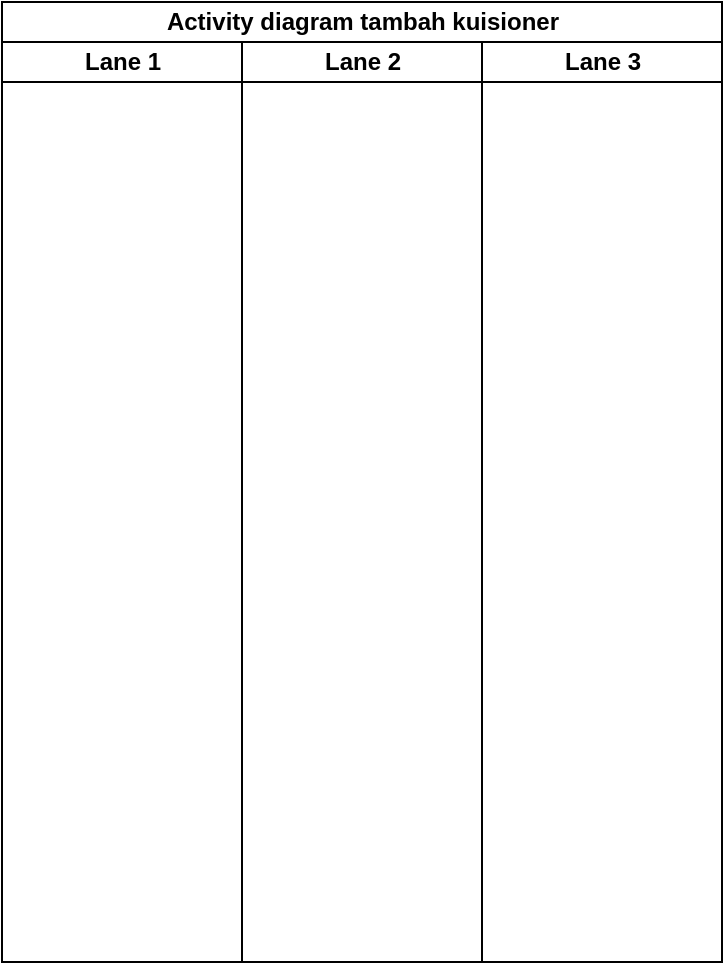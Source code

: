 <mxfile version="26.0.16">
  <diagram id="kgpKYQtTHZ0yAKxKKP6v" name="Page-1">
    <mxGraphModel dx="880" dy="1534" grid="1" gridSize="10" guides="1" tooltips="1" connect="1" arrows="1" fold="1" page="1" pageScale="1" pageWidth="850" pageHeight="1100" math="0" shadow="0">
      <root>
        <mxCell id="0" />
        <mxCell id="1" parent="0" />
        <mxCell id="tzMtzAPBGI_lFstPEY7b-1" value="Activity diagram tambah kuisioner" style="swimlane;childLayout=stackLayout;resizeParent=1;resizeParentMax=0;startSize=20;html=1;" vertex="1" parent="1">
          <mxGeometry x="240.0" y="-310" width="360" height="480" as="geometry" />
        </mxCell>
        <mxCell id="tzMtzAPBGI_lFstPEY7b-2" value="Lane 1" style="swimlane;startSize=20;html=1;" vertex="1" parent="tzMtzAPBGI_lFstPEY7b-1">
          <mxGeometry y="20" width="120" height="460" as="geometry" />
        </mxCell>
        <mxCell id="tzMtzAPBGI_lFstPEY7b-3" value="Lane 2" style="swimlane;startSize=20;html=1;" vertex="1" parent="tzMtzAPBGI_lFstPEY7b-1">
          <mxGeometry x="120" y="20" width="120" height="460" as="geometry" />
        </mxCell>
        <mxCell id="tzMtzAPBGI_lFstPEY7b-4" value="Lane 3" style="swimlane;startSize=20;html=1;" vertex="1" parent="tzMtzAPBGI_lFstPEY7b-1">
          <mxGeometry x="240" y="20" width="120" height="460" as="geometry" />
        </mxCell>
      </root>
    </mxGraphModel>
  </diagram>
</mxfile>
